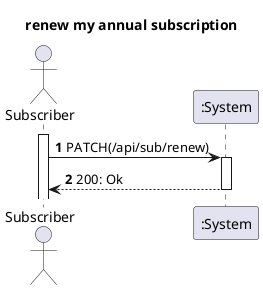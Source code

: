 @startuml
'https://plantuml.com/sequence-diagram

title renew my annual subscription

autoactivate on
autonumber

actor "Subscriber" as MarketingDirector
participant ":System" as System

activate MarketingDirector

MarketingDirector -> System: PATCH(/api/sub/renew)
System --> MarketingDirector: 200: Ok

@enduml